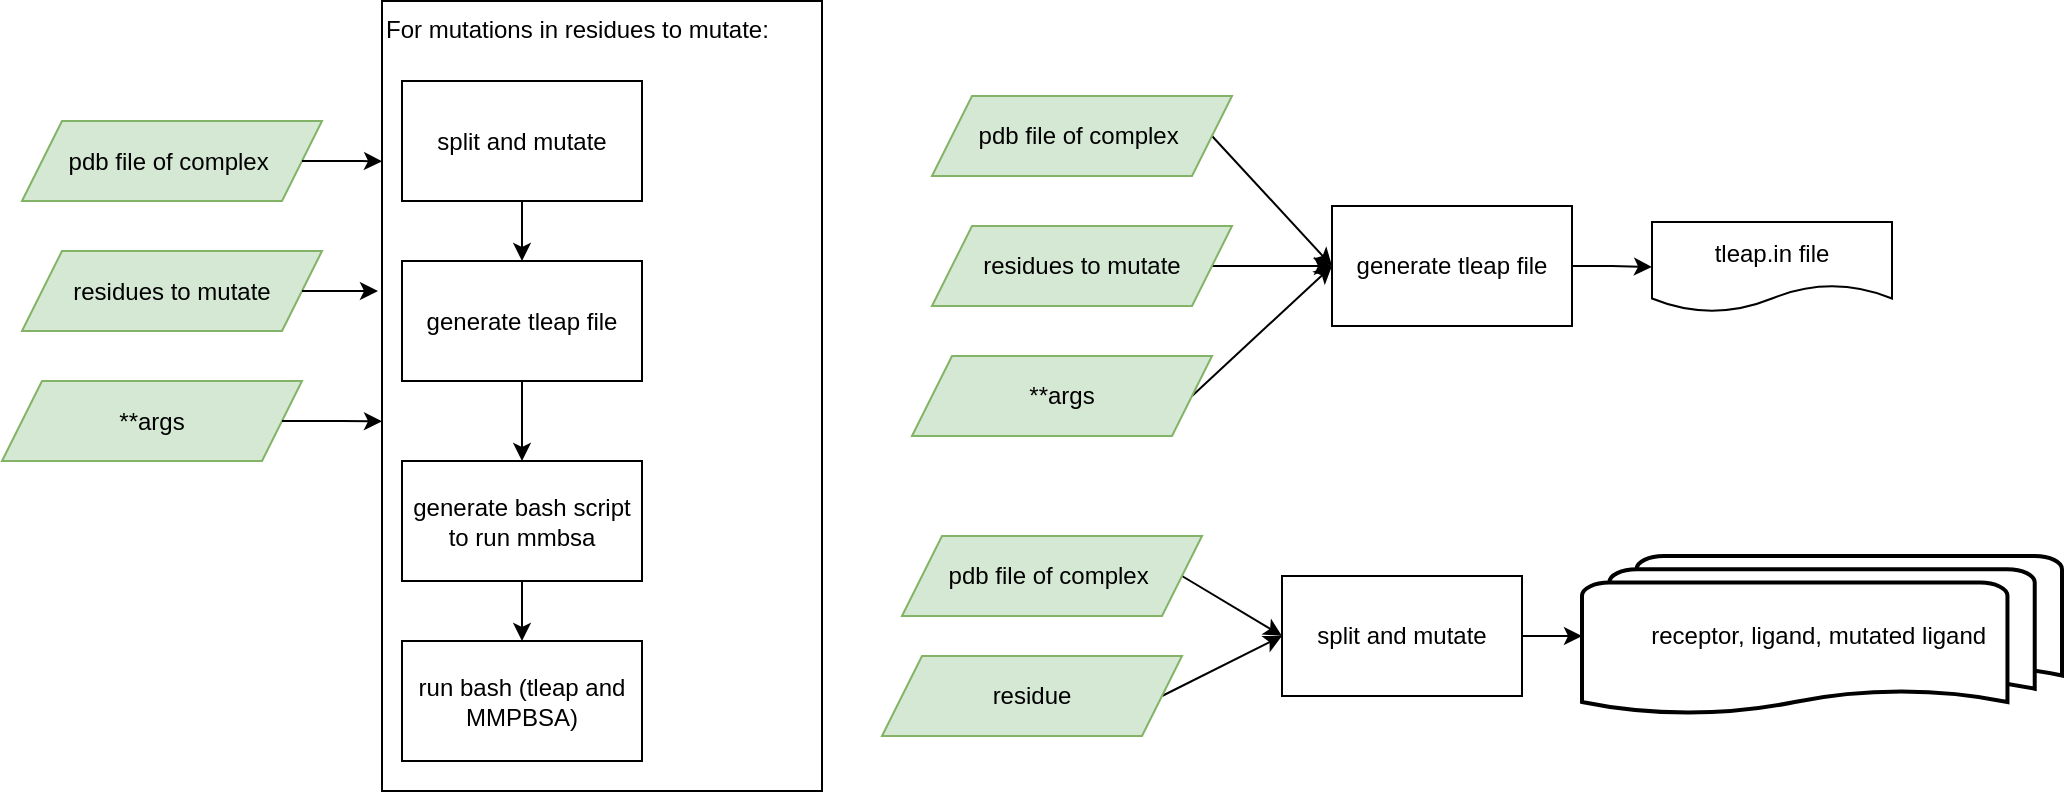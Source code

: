 <mxfile version="23.1.5" type="device">
  <diagram name="Page-1" id="l0QVNMNbbZ1KcXJm1Xm4">
    <mxGraphModel dx="1737" dy="2498" grid="1" gridSize="10" guides="1" tooltips="1" connect="1" arrows="1" fold="1" page="1" pageScale="1" pageWidth="850" pageHeight="1100" math="0" shadow="0">
      <root>
        <mxCell id="0" />
        <mxCell id="1" parent="0" />
        <mxCell id="L3aLT-y4SqIGTcXeWlYi-9" value="For mutations in residues to mutate:" style="rounded=0;whiteSpace=wrap;html=1;align=left;verticalAlign=top;" parent="1" vertex="1">
          <mxGeometry x="-190" y="-317.5" width="220" height="395" as="geometry" />
        </mxCell>
        <mxCell id="L3aLT-y4SqIGTcXeWlYi-3" value="pdb file of complex&amp;nbsp;" style="shape=parallelogram;perimeter=parallelogramPerimeter;whiteSpace=wrap;html=1;fixedSize=1;fillColor=#d5e8d4;strokeColor=#82b366;" parent="1" vertex="1">
          <mxGeometry x="-370" y="-257.5" width="150" height="40" as="geometry" />
        </mxCell>
        <mxCell id="L3aLT-y4SqIGTcXeWlYi-4" value="residues to mutate" style="shape=parallelogram;perimeter=parallelogramPerimeter;whiteSpace=wrap;html=1;fixedSize=1;fillColor=#d5e8d4;strokeColor=#82b366;" parent="1" vertex="1">
          <mxGeometry x="-370" y="-192.5" width="150" height="40" as="geometry" />
        </mxCell>
        <mxCell id="L3aLT-y4SqIGTcXeWlYi-8" value="**args" style="shape=parallelogram;perimeter=parallelogramPerimeter;whiteSpace=wrap;html=1;fixedSize=1;fillColor=#d5e8d4;strokeColor=#82b366;" parent="1" vertex="1">
          <mxGeometry x="-380" y="-127.5" width="150" height="40" as="geometry" />
        </mxCell>
        <mxCell id="L3aLT-y4SqIGTcXeWlYi-13" style="edgeStyle=orthogonalEdgeStyle;rounded=0;orthogonalLoop=1;jettySize=auto;html=1;exitX=0.5;exitY=1;exitDx=0;exitDy=0;entryX=0.5;entryY=0;entryDx=0;entryDy=0;" parent="1" source="L3aLT-y4SqIGTcXeWlYi-10" target="L3aLT-y4SqIGTcXeWlYi-11" edge="1">
          <mxGeometry relative="1" as="geometry" />
        </mxCell>
        <mxCell id="L3aLT-y4SqIGTcXeWlYi-10" value="split and mutate" style="rounded=0;whiteSpace=wrap;html=1;" parent="1" vertex="1">
          <mxGeometry x="-180" y="-277.5" width="120" height="60" as="geometry" />
        </mxCell>
        <mxCell id="L3aLT-y4SqIGTcXeWlYi-17" style="edgeStyle=orthogonalEdgeStyle;rounded=0;orthogonalLoop=1;jettySize=auto;html=1;exitX=0.5;exitY=1;exitDx=0;exitDy=0;entryX=0.5;entryY=0;entryDx=0;entryDy=0;" parent="1" source="L3aLT-y4SqIGTcXeWlYi-11" target="L3aLT-y4SqIGTcXeWlYi-12" edge="1">
          <mxGeometry relative="1" as="geometry" />
        </mxCell>
        <mxCell id="L3aLT-y4SqIGTcXeWlYi-11" value="generate tleap file" style="rounded=0;whiteSpace=wrap;html=1;" parent="1" vertex="1">
          <mxGeometry x="-180" y="-187.5" width="120" height="60" as="geometry" />
        </mxCell>
        <mxCell id="L3aLT-y4SqIGTcXeWlYi-19" style="edgeStyle=orthogonalEdgeStyle;rounded=0;orthogonalLoop=1;jettySize=auto;html=1;exitX=0.5;exitY=1;exitDx=0;exitDy=0;entryX=0.5;entryY=0;entryDx=0;entryDy=0;" parent="1" source="L3aLT-y4SqIGTcXeWlYi-12" target="L3aLT-y4SqIGTcXeWlYi-18" edge="1">
          <mxGeometry relative="1" as="geometry" />
        </mxCell>
        <mxCell id="L3aLT-y4SqIGTcXeWlYi-12" value="generate bash script to run mmbsa" style="rounded=0;whiteSpace=wrap;html=1;" parent="1" vertex="1">
          <mxGeometry x="-180" y="-87.5" width="120" height="60" as="geometry" />
        </mxCell>
        <mxCell id="L3aLT-y4SqIGTcXeWlYi-18" value="run bash (tleap and MMPBSA)" style="rounded=0;whiteSpace=wrap;html=1;" parent="1" vertex="1">
          <mxGeometry x="-180" y="2.5" width="120" height="60" as="geometry" />
        </mxCell>
        <mxCell id="L3aLT-y4SqIGTcXeWlYi-22" style="edgeStyle=orthogonalEdgeStyle;rounded=0;orthogonalLoop=1;jettySize=auto;html=1;exitX=1;exitY=0.5;exitDx=0;exitDy=0;entryX=0;entryY=0.203;entryDx=0;entryDy=0;entryPerimeter=0;" parent="1" source="L3aLT-y4SqIGTcXeWlYi-3" target="L3aLT-y4SqIGTcXeWlYi-9" edge="1">
          <mxGeometry relative="1" as="geometry" />
        </mxCell>
        <mxCell id="L3aLT-y4SqIGTcXeWlYi-27" style="edgeStyle=orthogonalEdgeStyle;rounded=0;orthogonalLoop=1;jettySize=auto;html=1;exitX=1;exitY=0.5;exitDx=0;exitDy=0;entryX=-0.009;entryY=0.365;entryDx=0;entryDy=0;entryPerimeter=0;" parent="1" source="L3aLT-y4SqIGTcXeWlYi-4" target="L3aLT-y4SqIGTcXeWlYi-9" edge="1">
          <mxGeometry relative="1" as="geometry" />
        </mxCell>
        <mxCell id="L3aLT-y4SqIGTcXeWlYi-29" style="edgeStyle=orthogonalEdgeStyle;rounded=0;orthogonalLoop=1;jettySize=auto;html=1;exitX=1;exitY=0.5;exitDx=0;exitDy=0;entryX=0;entryY=0.532;entryDx=0;entryDy=0;entryPerimeter=0;" parent="1" source="L3aLT-y4SqIGTcXeWlYi-8" target="L3aLT-y4SqIGTcXeWlYi-9" edge="1">
          <mxGeometry relative="1" as="geometry" />
        </mxCell>
        <mxCell id="L3aLT-y4SqIGTcXeWlYi-30" value="split and mutate" style="rounded=0;whiteSpace=wrap;html=1;" parent="1" vertex="1">
          <mxGeometry x="260" y="-30" width="120" height="60" as="geometry" />
        </mxCell>
        <mxCell id="L3aLT-y4SqIGTcXeWlYi-33" style="rounded=0;orthogonalLoop=1;jettySize=auto;html=1;exitX=1;exitY=0.5;exitDx=0;exitDy=0;entryX=0;entryY=0.5;entryDx=0;entryDy=0;" parent="1" source="L3aLT-y4SqIGTcXeWlYi-31" target="L3aLT-y4SqIGTcXeWlYi-30" edge="1">
          <mxGeometry relative="1" as="geometry" />
        </mxCell>
        <mxCell id="L3aLT-y4SqIGTcXeWlYi-31" value="pdb file of complex&amp;nbsp;" style="shape=parallelogram;perimeter=parallelogramPerimeter;whiteSpace=wrap;html=1;fixedSize=1;fillColor=#d5e8d4;strokeColor=#82b366;" parent="1" vertex="1">
          <mxGeometry x="70" y="-50" width="150" height="40" as="geometry" />
        </mxCell>
        <mxCell id="L3aLT-y4SqIGTcXeWlYi-34" style="rounded=0;orthogonalLoop=1;jettySize=auto;html=1;exitX=1;exitY=0.5;exitDx=0;exitDy=0;entryX=0;entryY=0.5;entryDx=0;entryDy=0;" parent="1" source="L3aLT-y4SqIGTcXeWlYi-32" target="L3aLT-y4SqIGTcXeWlYi-30" edge="1">
          <mxGeometry relative="1" as="geometry" />
        </mxCell>
        <mxCell id="L3aLT-y4SqIGTcXeWlYi-32" value="residue" style="shape=parallelogram;perimeter=parallelogramPerimeter;whiteSpace=wrap;html=1;fixedSize=1;fillColor=#d5e8d4;strokeColor=#82b366;" parent="1" vertex="1">
          <mxGeometry x="60" y="10" width="150" height="40" as="geometry" />
        </mxCell>
        <mxCell id="L3aLT-y4SqIGTcXeWlYi-37" value="receptor, ligand, mutated ligand&amp;nbsp;" style="strokeWidth=2;html=1;shape=mxgraph.flowchart.multi-document;whiteSpace=wrap;align=center;" parent="1" vertex="1">
          <mxGeometry x="410" y="-40" width="240" height="80" as="geometry" />
        </mxCell>
        <mxCell id="L3aLT-y4SqIGTcXeWlYi-39" style="edgeStyle=orthogonalEdgeStyle;rounded=0;orthogonalLoop=1;jettySize=auto;html=1;exitX=1;exitY=0.5;exitDx=0;exitDy=0;entryX=0;entryY=0.5;entryDx=0;entryDy=0;entryPerimeter=0;" parent="1" source="L3aLT-y4SqIGTcXeWlYi-30" target="L3aLT-y4SqIGTcXeWlYi-37" edge="1">
          <mxGeometry relative="1" as="geometry" />
        </mxCell>
        <mxCell id="L3aLT-y4SqIGTcXeWlYi-49" style="edgeStyle=orthogonalEdgeStyle;rounded=0;orthogonalLoop=1;jettySize=auto;html=1;exitX=1;exitY=0.5;exitDx=0;exitDy=0;entryX=0;entryY=0.5;entryDx=0;entryDy=0;" parent="1" source="L3aLT-y4SqIGTcXeWlYi-40" target="L3aLT-y4SqIGTcXeWlYi-44" edge="1">
          <mxGeometry relative="1" as="geometry" />
        </mxCell>
        <mxCell id="L3aLT-y4SqIGTcXeWlYi-40" value="generate tleap file" style="rounded=0;whiteSpace=wrap;html=1;" parent="1" vertex="1">
          <mxGeometry x="285" y="-215" width="120" height="60" as="geometry" />
        </mxCell>
        <mxCell id="L3aLT-y4SqIGTcXeWlYi-47" style="rounded=0;orthogonalLoop=1;jettySize=auto;html=1;exitX=1;exitY=0.5;exitDx=0;exitDy=0;entryX=0;entryY=0.5;entryDx=0;entryDy=0;" parent="1" source="L3aLT-y4SqIGTcXeWlYi-41" target="L3aLT-y4SqIGTcXeWlYi-40" edge="1">
          <mxGeometry relative="1" as="geometry" />
        </mxCell>
        <mxCell id="L3aLT-y4SqIGTcXeWlYi-41" value="pdb file of complex&amp;nbsp;" style="shape=parallelogram;perimeter=parallelogramPerimeter;whiteSpace=wrap;html=1;fixedSize=1;fillColor=#d5e8d4;strokeColor=#82b366;" parent="1" vertex="1">
          <mxGeometry x="85" y="-270" width="150" height="40" as="geometry" />
        </mxCell>
        <mxCell id="L3aLT-y4SqIGTcXeWlYi-46" style="rounded=0;orthogonalLoop=1;jettySize=auto;html=1;exitX=1;exitY=0.5;exitDx=0;exitDy=0;" parent="1" source="L3aLT-y4SqIGTcXeWlYi-42" target="L3aLT-y4SqIGTcXeWlYi-40" edge="1">
          <mxGeometry relative="1" as="geometry" />
        </mxCell>
        <mxCell id="L3aLT-y4SqIGTcXeWlYi-42" value="residues to mutate" style="shape=parallelogram;perimeter=parallelogramPerimeter;whiteSpace=wrap;html=1;fixedSize=1;fillColor=#d5e8d4;strokeColor=#82b366;" parent="1" vertex="1">
          <mxGeometry x="85" y="-205" width="150" height="40" as="geometry" />
        </mxCell>
        <mxCell id="L3aLT-y4SqIGTcXeWlYi-48" style="rounded=0;orthogonalLoop=1;jettySize=auto;html=1;exitX=1;exitY=0.5;exitDx=0;exitDy=0;entryX=0;entryY=0.5;entryDx=0;entryDy=0;" parent="1" source="L3aLT-y4SqIGTcXeWlYi-43" target="L3aLT-y4SqIGTcXeWlYi-40" edge="1">
          <mxGeometry relative="1" as="geometry" />
        </mxCell>
        <mxCell id="L3aLT-y4SqIGTcXeWlYi-43" value="**args" style="shape=parallelogram;perimeter=parallelogramPerimeter;whiteSpace=wrap;html=1;fixedSize=1;fillColor=#d5e8d4;strokeColor=#82b366;" parent="1" vertex="1">
          <mxGeometry x="75" y="-140" width="150" height="40" as="geometry" />
        </mxCell>
        <mxCell id="L3aLT-y4SqIGTcXeWlYi-44" value="tleap.in file" style="shape=document;whiteSpace=wrap;html=1;boundedLbl=1;" parent="1" vertex="1">
          <mxGeometry x="445" y="-207" width="120" height="45" as="geometry" />
        </mxCell>
      </root>
    </mxGraphModel>
  </diagram>
</mxfile>

